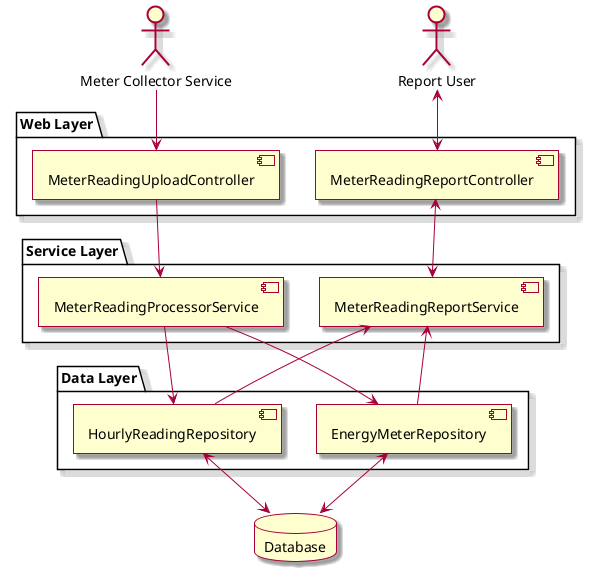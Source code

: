 @startuml
skin rose
hide empty members

:Meter Collector Service: as Collector
:Report User: as Report_User

package "Web Layer" {
    component MeterReadingUploadController
    component MeterReadingReportController
}

package "Service Layer" {
    component MeterReadingProcessorService
    component MeterReadingReportService
}

package "Data Layer" {
    component EnergyMeterRepository
    component HourlyReadingRepository
}

database "Database"

Collector -down-> MeterReadingUploadController
Report_User <-down-> MeterReadingReportController

MeterReadingUploadController -down-> MeterReadingProcessorService
MeterReadingReportController <-down-> MeterReadingReportService

MeterReadingProcessorService -down-> EnergyMeterRepository
MeterReadingProcessorService -down-> HourlyReadingRepository
MeterReadingReportService <-down- HourlyReadingRepository
MeterReadingReportService <-down- EnergyMeterRepository

EnergyMeterRepository <-down-> Database
HourlyReadingRepository <-down-> Database


@enduml